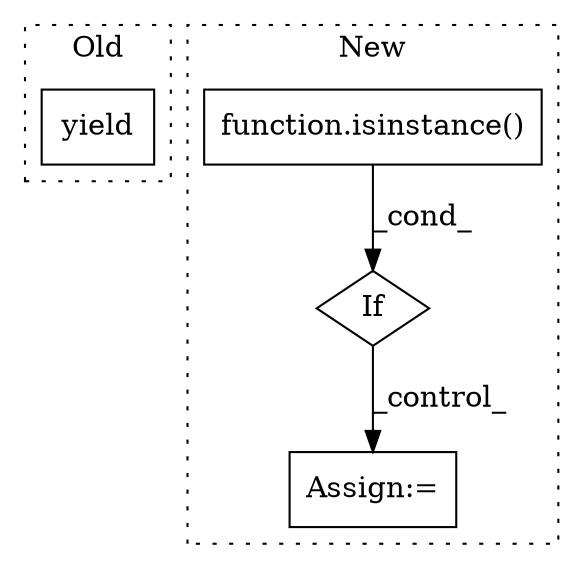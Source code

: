 digraph G {
subgraph cluster0 {
1 [label="yield" a="105" s="8408" l="6" shape="box"];
label = "Old";
style="dotted";
}
subgraph cluster1 {
2 [label="function.isinstance()" a="75" s="7429,7468" l="11,1" shape="box"];
3 [label="If" a="96" s="7426" l="3" shape="diamond"];
4 [label="Assign:=" a="68" s="7486" l="3" shape="box"];
label = "New";
style="dotted";
}
2 -> 3 [label="_cond_"];
3 -> 4 [label="_control_"];
}